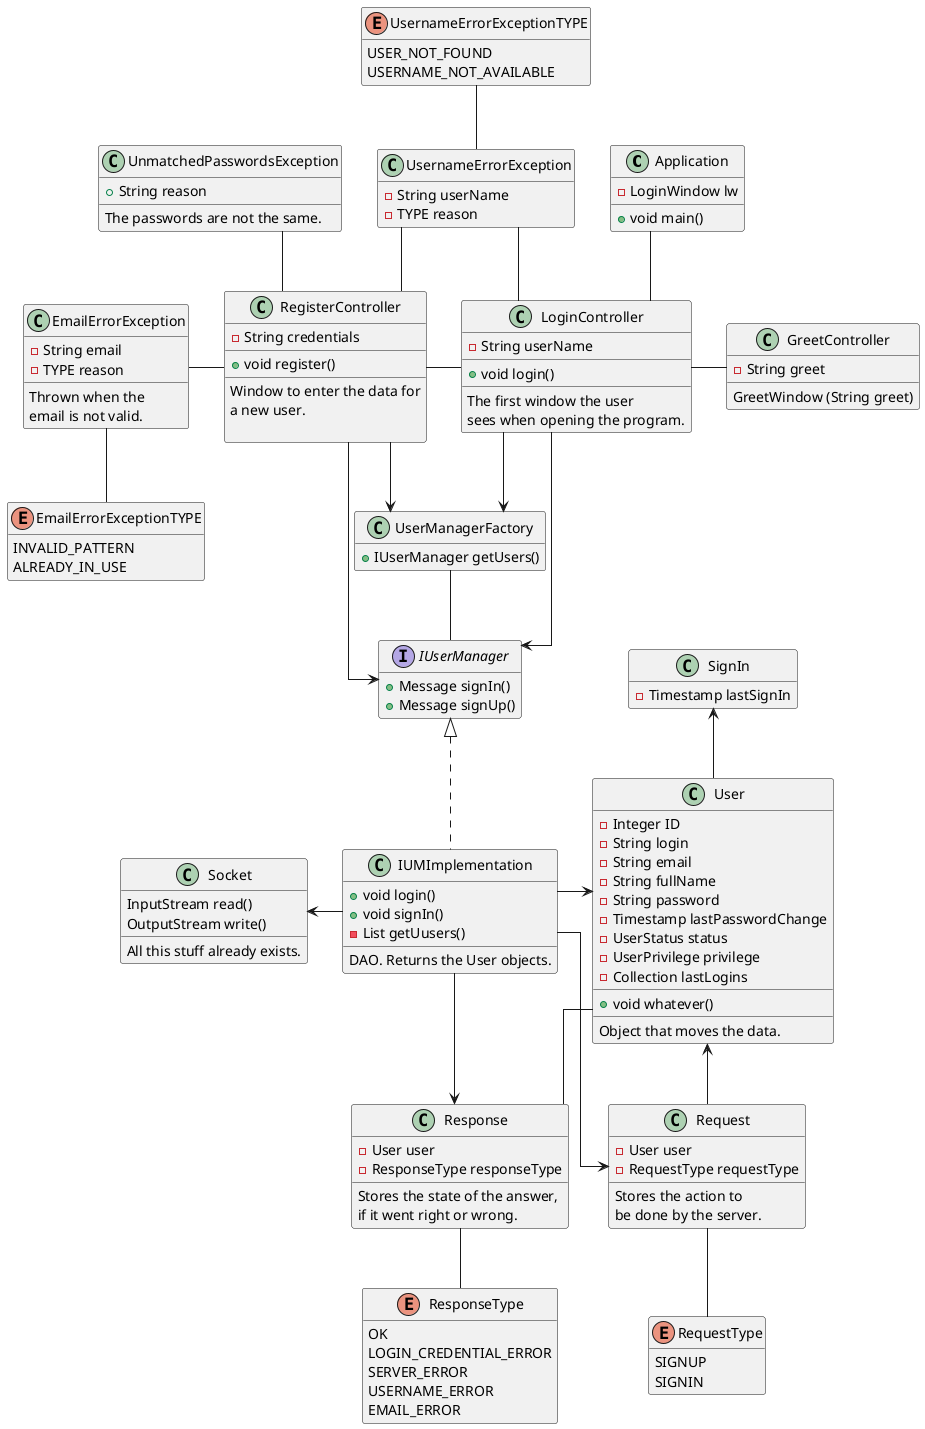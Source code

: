 @startuml client
/'Graphic properties
'/

skinparam linetype ortho
skinparam groupInheritance 5
hide empty members

/'Main class
'/
class Application {
    -LoginWindow lw
    +void main()
}

/'Every window of the program.
Three of them.'/
class LoginController {
    -String userName
    __
    +void login()
    __
    The first window the user 
    sees when opening the program.
}
class RegisterController {
    -String credentials
    __
    +void register()
    __
    Window to enter the data for 
    a new user.

}
class GreetController {
    -String greet
    __
    GreetWindow (String greet)
}
/'Logic part of the program.
'/
interface IUserManager {
    +Message signIn()
    +Message signUp()
}
class IUMImplementation {
    +void login()
    +void signIn()
    -List getUusers()
    __
    DAO. Returns the User objects.
}
class UserManagerFactory {
    +IUserManager getUsers()
}

/'Pre-existing Java classes'/
class Socket {
    InputStream read()
    OutputStream write()
    __
    All this stuff already exists.
}
/'Objects, etc
'/
class User {
    -Integer ID
    -String login
    -String email
    -String fullName
    -String password
    -Timestamp lastPasswordChange
    -UserStatus status
    -UserPrivilege privilege
    -Collection lastLogins
    __
    +void whatever()
    __
    Object that moves the data.
}
class SignIn {
    -Timestamp lastSignIn
}
/' Message classes
'/

class Request {
    -User user
    -RequestType requestType
    __
    Stores the action to 
    be done by the server.
}

enum RequestType {
   SIGNUP 
   SIGNIN 
}

class Response {
    -User user
    -ResponseType responseType
    __
    Stores the state of the answer,
    if it went right or wrong.
}
enum ResponseType {
    OK
    LOGIN_CREDENTIAL_ERROR
    SERVER_ERROR
    USERNAME_ERROR
    EMAIL_ERROR
}


/'Exceptions.
'/
class UnmatchedPasswordsException {
    +String reason
    __
    The passwords are not the same.
}


class EmailErrorException {
    -String email
    -TYPE reason
    __
    Thrown when the 
    email is not valid.
}
enum EmailErrorExceptionTYPE {
    INVALID_PATTERN
    ALREADY_IN_USE
}

class UsernameErrorException {
    -String userName
    -TYPE reason
}
enum UsernameErrorExceptionTYPE {
    USER_NOT_FOUND
    USERNAME_NOT_AVAILABLE
}


Application -- LoginController

LoginController -right- GreetController
LoginController -left- RegisterController

LoginController -down-> UserManagerFactory
RegisterController --> UserManagerFactory

LoginController --> IUserManager
RegisterController --> IUserManager

/' It looks horrible but ya have to indicate it:
User appears in every class from view.
'/

/'
LoginController --> User
RegisterController --> User
GreetController -down-> User
'/

UserManagerFactory -- IUserManager
IUserManager <|.. IUMImplementation
IUMImplementation -right-> User
IUMImplementation -left-> Socket
User -up-> SignIn


IUMImplementation --> Request 
IUMImplementation -left-> Response

User <-down- Request 
RequestType -up-Request 

User -down- Response
ResponseType -up- Response


EmailErrorException -right- RegisterController
UnmatchedPasswordsException -- RegisterController
UsernameErrorException -- RegisterController
UsernameErrorException -- LoginController

EmailErrorException -- EmailErrorExceptionTYPE
UsernameErrorException -up- UsernameErrorExceptionTYPE
@enduml